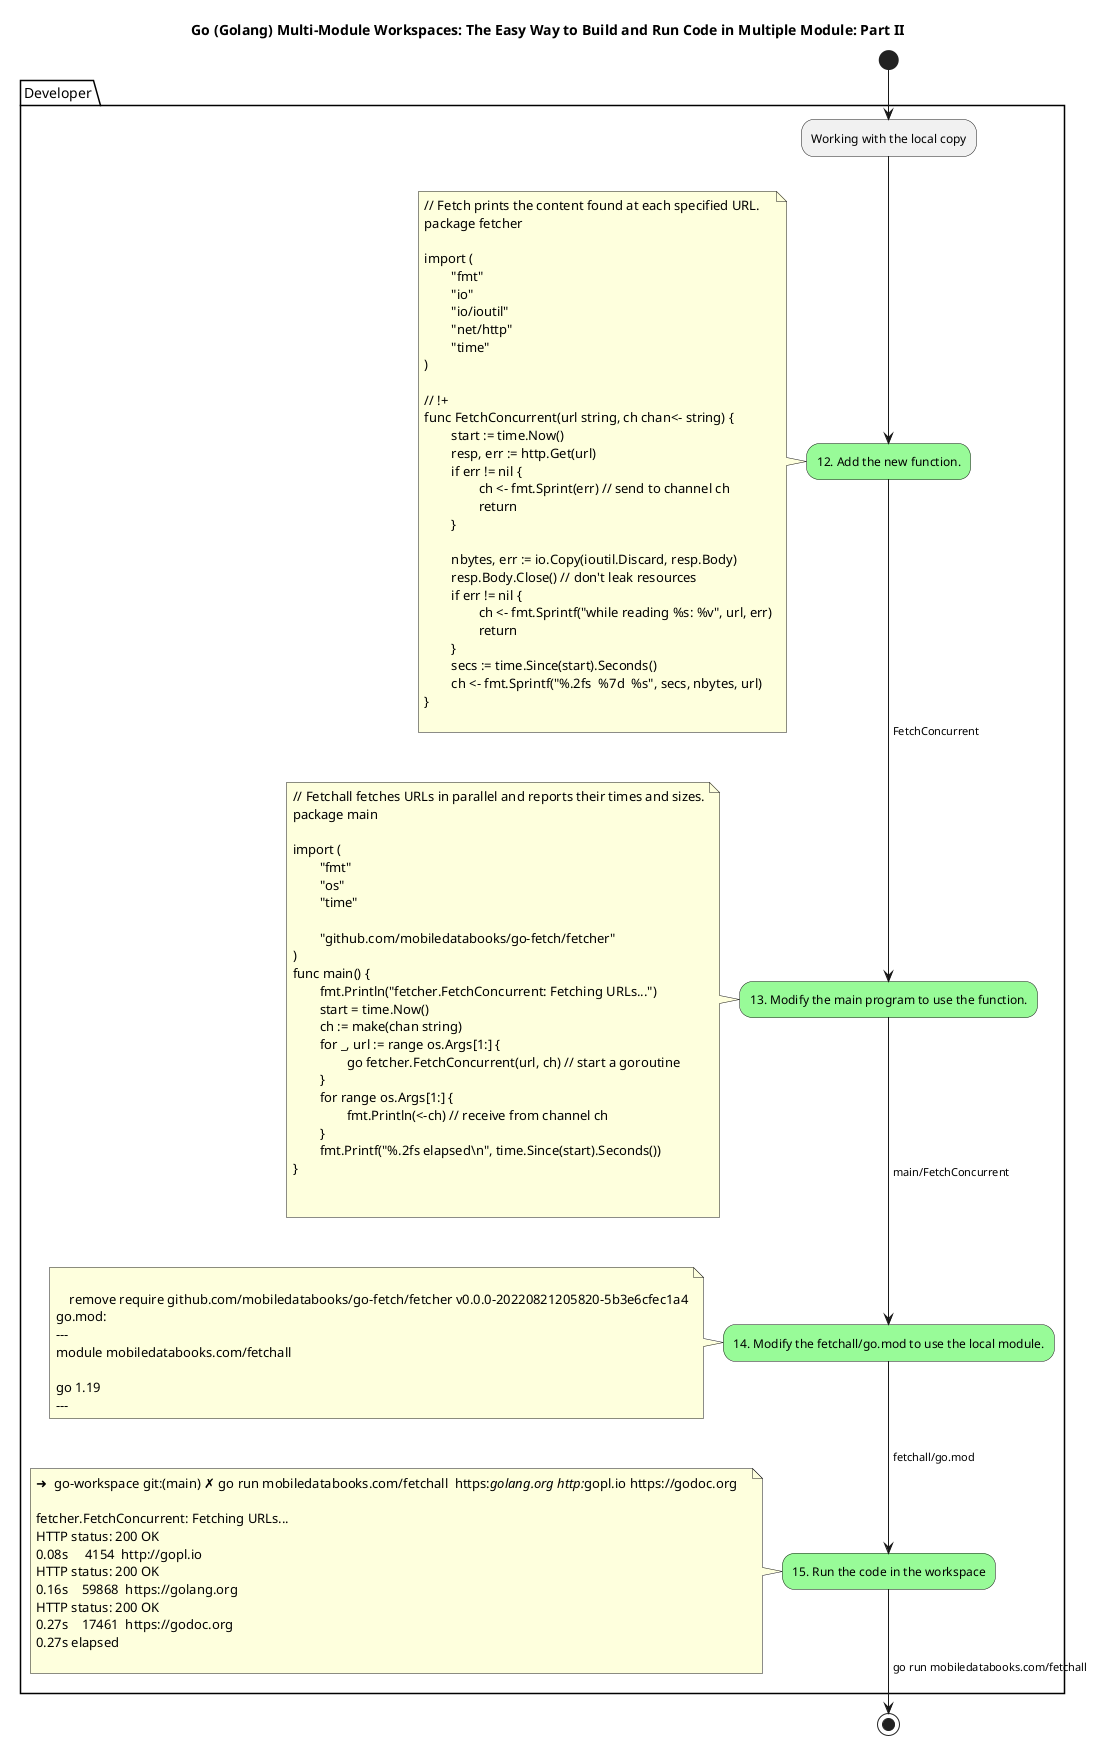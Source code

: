 [plantuml]
----
@startuml
start

title Go (Golang) Multi-Module Workspaces: The Easy Way to Build and Run Code in Multiple Module: Part II

package "Developer" {

    :Working with the local copy;
    #palegreen:12. Add the new function.;
    -> FetchConcurrent;
    note left 
// Fetch prints the content found at each specified URL.
package fetcher

import (
	"fmt"
	"io"
	"io/ioutil"
	"net/http"
	"time"
)

// !+
func FetchConcurrent(url string, ch chan<- string) {
	start := time.Now()
	resp, err := http.Get(url)
	if err != nil {
		ch <- fmt.Sprint(err) // send to channel ch
		return
	}

	nbytes, err := io.Copy(ioutil.Discard, resp.Body)
	resp.Body.Close() // don't leak resources
	if err != nil {
		ch <- fmt.Sprintf("while reading %s: %v", url, err)
		return
	}
	secs := time.Since(start).Seconds()
	ch <- fmt.Sprintf("%.2fs  %7d  %s", secs, nbytes, url)
}

    end note

    #palegreen:13. Modify the main program to use the function.;
    -> main/FetchConcurrent;
    note left 
// Fetchall fetches URLs in parallel and reports their times and sizes.
package main

import (
	"fmt"
	"os"
	"time"

	"github.com/mobiledatabooks/go-fetch/fetcher"
)
func main() {
	fmt.Println("fetcher.FetchConcurrent: Fetching URLs...")
	start = time.Now()
	ch := make(chan string)
	for _, url := range os.Args[1:] {
		go fetcher.FetchConcurrent(url, ch) // start a goroutine
	}
	for range os.Args[1:] {
		fmt.Println(<-ch) // receive from channel ch
	}
	fmt.Printf("%.2fs elapsed\n", time.Since(start).Seconds())
}


    end note  

    #palegreen:14. Modify the fetchall/go.mod to use the local module.;
    -> fetchall/go.mod;
    note left 

    remove require github.com/mobiledatabooks/go-fetch/fetcher v0.0.0-20220821205820-5b3e6cfec1a4
go.mod:
---    
module mobiledatabooks.com/fetchall

go 1.19
---
    end note 

    #palegreen:15. Run the code in the workspace;
    -> go run mobiledatabooks.com/fetchall;
    note left 
➜  go-workspace git:(main) ✗ go run mobiledatabooks.com/fetchall  \
https://golang.org \
http://gopl.io https://godoc.org   

fetcher.FetchConcurrent: Fetching URLs...
HTTP status: 200 OK
0.08s     4154  http://gopl.io
HTTP status: 200 OK
0.16s    59868  https://golang.org
HTTP status: 200 OK
0.27s    17461  https://godoc.org
0.27s elapsed

    end note 
}
stop
@enduml
----
